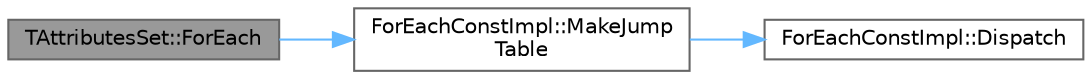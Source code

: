 digraph "TAttributesSet::ForEach"
{
 // INTERACTIVE_SVG=YES
 // LATEX_PDF_SIZE
  bgcolor="transparent";
  edge [fontname=Helvetica,fontsize=10,labelfontname=Helvetica,labelfontsize=10];
  node [fontname=Helvetica,fontsize=10,shape=box,height=0.2,width=0.4];
  rankdir="LR";
  Node1 [id="Node000001",label="TAttributesSet::ForEach",height=0.2,width=0.4,color="gray40", fillcolor="grey60", style="filled", fontcolor="black",tooltip="Call the supplied function on each attribute."];
  Node1 -> Node2 [id="edge1_Node000001_Node000002",color="steelblue1",style="solid",tooltip=" "];
  Node2 [id="Node000002",label="ForEachConstImpl::MakeJump\lTable",height=0.2,width=0.4,color="grey40", fillcolor="white", style="filled",URL="$d8/db7/namespaceForEachConstImpl.html#a96921627334a966bb09de7a4c04e8e83",tooltip=" "];
  Node2 -> Node3 [id="edge2_Node000002_Node000003",color="steelblue1",style="solid",tooltip=" "];
  Node3 [id="Node000003",label="ForEachConstImpl::Dispatch",height=0.2,width=0.4,color="grey40", fillcolor="white", style="filled",URL="$d8/db7/namespaceForEachConstImpl.html#a4ab07ae1aa2db7e256d99d7bf9ed315a",tooltip=" "];
}

